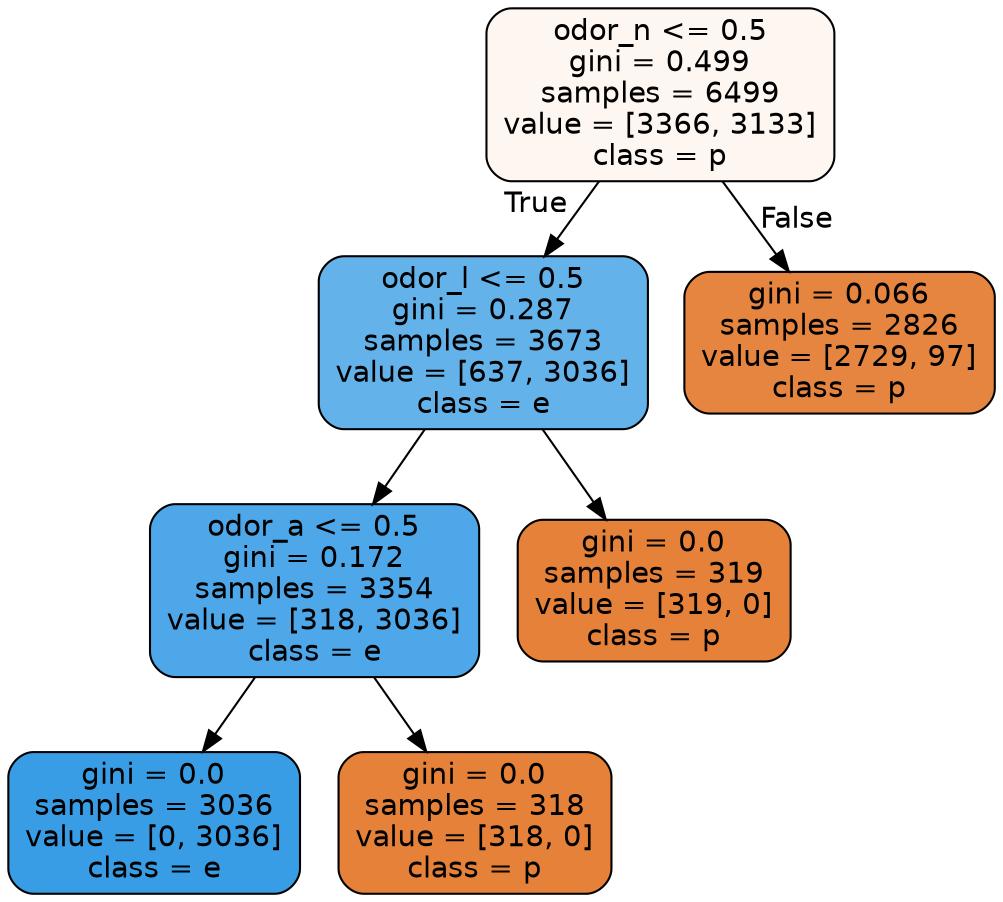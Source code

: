 digraph Tree {
node [shape=box, style="filled, rounded", color="black", fontname="helvetica"] ;
edge [fontname="helvetica"] ;
0 [label="odor_n <= 0.5\ngini = 0.499\nsamples = 6499\nvalue = [3366, 3133]\nclass = p", fillcolor="#fdf6f1"] ;
1 [label="odor_l <= 0.5\ngini = 0.287\nsamples = 3673\nvalue = [637, 3036]\nclass = e", fillcolor="#63b2ea"] ;
0 -> 1 [labeldistance=2.5, labelangle=45, headlabel="True"] ;
2 [label="odor_a <= 0.5\ngini = 0.172\nsamples = 3354\nvalue = [318, 3036]\nclass = e", fillcolor="#4ea7e8"] ;
1 -> 2 ;
3 [label="gini = 0.0\nsamples = 3036\nvalue = [0, 3036]\nclass = e", fillcolor="#399de5"] ;
2 -> 3 ;
4 [label="gini = 0.0\nsamples = 318\nvalue = [318, 0]\nclass = p", fillcolor="#e58139"] ;
2 -> 4 ;
5 [label="gini = 0.0\nsamples = 319\nvalue = [319, 0]\nclass = p", fillcolor="#e58139"] ;
1 -> 5 ;
6 [label="gini = 0.066\nsamples = 2826\nvalue = [2729, 97]\nclass = p", fillcolor="#e68540"] ;
0 -> 6 [labeldistance=2.5, labelangle=-45, headlabel="False"] ;
}